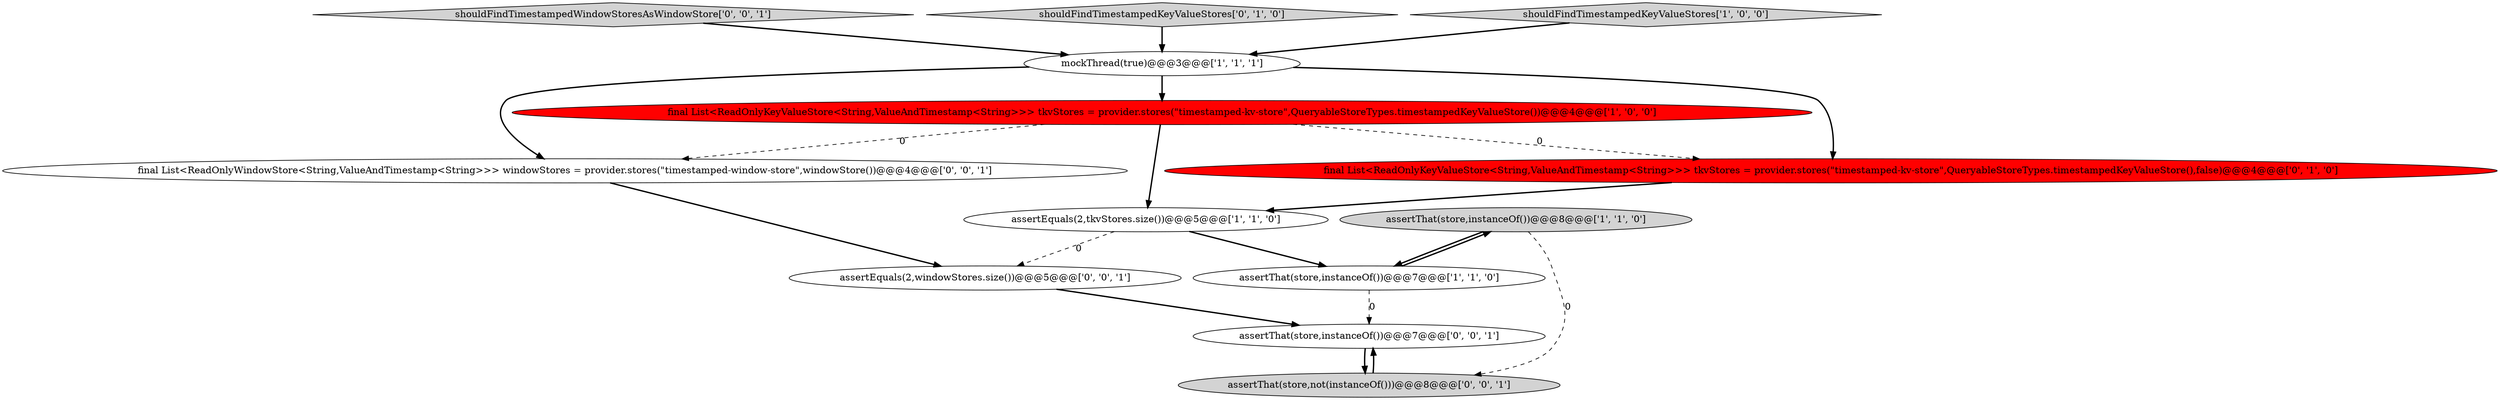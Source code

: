 digraph {
11 [style = filled, label = "assertThat(store,instanceOf())@@@7@@@['0', '0', '1']", fillcolor = white, shape = ellipse image = "AAA0AAABBB3BBB"];
1 [style = filled, label = "assertThat(store,instanceOf())@@@7@@@['1', '1', '0']", fillcolor = white, shape = ellipse image = "AAA0AAABBB1BBB"];
12 [style = filled, label = "shouldFindTimestampedWindowStoresAsWindowStore['0', '0', '1']", fillcolor = lightgray, shape = diamond image = "AAA0AAABBB3BBB"];
5 [style = filled, label = "assertEquals(2,tkvStores.size())@@@5@@@['1', '1', '0']", fillcolor = white, shape = ellipse image = "AAA0AAABBB1BBB"];
7 [style = filled, label = "shouldFindTimestampedKeyValueStores['0', '1', '0']", fillcolor = lightgray, shape = diamond image = "AAA0AAABBB2BBB"];
8 [style = filled, label = "final List<ReadOnlyWindowStore<String,ValueAndTimestamp<String>>> windowStores = provider.stores(\"timestamped-window-store\",windowStore())@@@4@@@['0', '0', '1']", fillcolor = white, shape = ellipse image = "AAA0AAABBB3BBB"];
9 [style = filled, label = "assertThat(store,not(instanceOf()))@@@8@@@['0', '0', '1']", fillcolor = lightgray, shape = ellipse image = "AAA0AAABBB3BBB"];
6 [style = filled, label = "final List<ReadOnlyKeyValueStore<String,ValueAndTimestamp<String>>> tkvStores = provider.stores(\"timestamped-kv-store\",QueryableStoreTypes.timestampedKeyValueStore(),false)@@@4@@@['0', '1', '0']", fillcolor = red, shape = ellipse image = "AAA1AAABBB2BBB"];
10 [style = filled, label = "assertEquals(2,windowStores.size())@@@5@@@['0', '0', '1']", fillcolor = white, shape = ellipse image = "AAA0AAABBB3BBB"];
2 [style = filled, label = "final List<ReadOnlyKeyValueStore<String,ValueAndTimestamp<String>>> tkvStores = provider.stores(\"timestamped-kv-store\",QueryableStoreTypes.timestampedKeyValueStore())@@@4@@@['1', '0', '0']", fillcolor = red, shape = ellipse image = "AAA1AAABBB1BBB"];
0 [style = filled, label = "mockThread(true)@@@3@@@['1', '1', '1']", fillcolor = white, shape = ellipse image = "AAA0AAABBB1BBB"];
4 [style = filled, label = "assertThat(store,instanceOf())@@@8@@@['1', '1', '0']", fillcolor = lightgray, shape = ellipse image = "AAA0AAABBB1BBB"];
3 [style = filled, label = "shouldFindTimestampedKeyValueStores['1', '0', '0']", fillcolor = lightgray, shape = diamond image = "AAA0AAABBB1BBB"];
5->1 [style = bold, label=""];
6->5 [style = bold, label=""];
1->4 [style = bold, label=""];
4->1 [style = bold, label=""];
7->0 [style = bold, label=""];
0->2 [style = bold, label=""];
8->10 [style = bold, label=""];
4->9 [style = dashed, label="0"];
9->11 [style = bold, label=""];
2->6 [style = dashed, label="0"];
5->10 [style = dashed, label="0"];
11->9 [style = bold, label=""];
0->6 [style = bold, label=""];
12->0 [style = bold, label=""];
2->8 [style = dashed, label="0"];
1->11 [style = dashed, label="0"];
3->0 [style = bold, label=""];
2->5 [style = bold, label=""];
10->11 [style = bold, label=""];
0->8 [style = bold, label=""];
}
